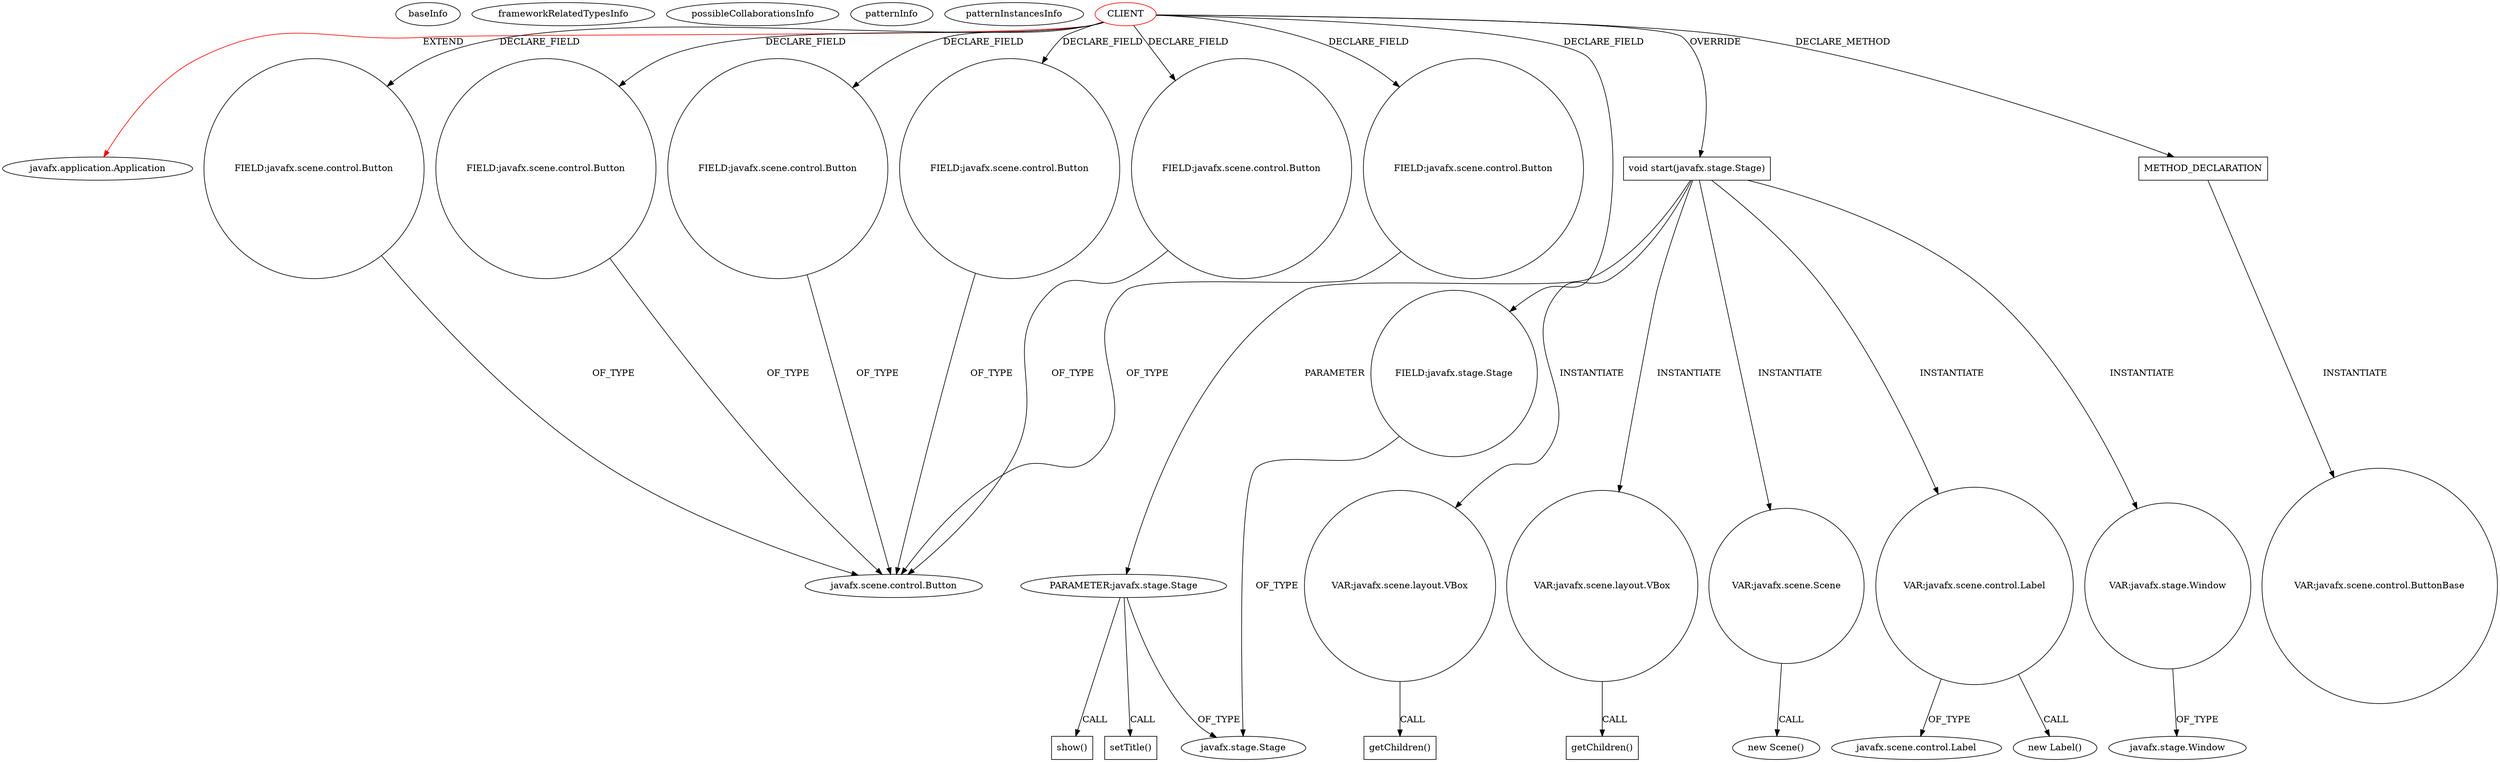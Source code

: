 digraph {
baseInfo[graphId=127,category="pattern",isAnonymous=false,possibleRelation=false]
frameworkRelatedTypesInfo[0="javafx.application.Application"]
possibleCollaborationsInfo[]
patternInfo[frequency=2.0,patternRootClient=0]
patternInstancesInfo[0="tgregerson-lc3~/tgregerson-lc3/lc3-master/LC3Sim/src/lc3sim/ui/UIFXMain.java~UIFXMain~4520",1="mathiasj33-VocLearn~/mathiasj33-VocLearn/VocLearn-master/src/net/softwarepage/voclearn/code/Gui.java~Gui~3576"]
1[label="javafx.application.Application",vertexType="FRAMEWORK_CLASS_TYPE",isFrameworkType=false]
0[label="CLIENT",vertexType="ROOT_CLIENT_CLASS_DECLARATION",isFrameworkType=false,color=red]
18[label="FIELD:javafx.scene.control.Button",vertexType="FIELD_DECLARATION",isFrameworkType=false,shape=circle]
4[label="FIELD:javafx.scene.control.Button",vertexType="FIELD_DECLARATION",isFrameworkType=false,shape=circle]
32[label="FIELD:javafx.scene.control.Button",vertexType="FIELD_DECLARATION",isFrameworkType=false,shape=circle]
34[label="FIELD:javafx.scene.control.Button",vertexType="FIELD_DECLARATION",isFrameworkType=false,shape=circle]
14[label="FIELD:javafx.scene.control.Button",vertexType="FIELD_DECLARATION",isFrameworkType=false,shape=circle]
2[label="FIELD:javafx.scene.control.Button",vertexType="FIELD_DECLARATION",isFrameworkType=false,shape=circle]
38[label="void start(javafx.stage.Stage)",vertexType="OVERRIDING_METHOD_DECLARATION",isFrameworkType=false,shape=box]
39[label="PARAMETER:javafx.stage.Stage",vertexType="PARAMETER_DECLARATION",isFrameworkType=false]
230[label="show()",vertexType="INSIDE_CALL",isFrameworkType=false,shape=box]
129[label="VAR:javafx.scene.layout.VBox",vertexType="VARIABLE_EXPRESION",isFrameworkType=false,shape=circle]
151[label="getChildren()",vertexType="INSIDE_CALL",isFrameworkType=false,shape=box]
160[label="VAR:javafx.scene.layout.VBox",vertexType="VARIABLE_EXPRESION",isFrameworkType=false,shape=circle]
182[label="getChildren()",vertexType="INSIDE_CALL",isFrameworkType=false,shape=box]
26[label="FIELD:javafx.stage.Stage",vertexType="FIELD_DECLARATION",isFrameworkType=false,shape=circle]
3[label="javafx.scene.control.Button",vertexType="FRAMEWORK_CLASS_TYPE",isFrameworkType=false]
48[label="setTitle()",vertexType="INSIDE_CALL",isFrameworkType=false,shape=box]
27[label="javafx.stage.Stage",vertexType="FRAMEWORK_CLASS_TYPE",isFrameworkType=false]
42[label="VAR:javafx.scene.Scene",vertexType="VARIABLE_EXPRESION",isFrameworkType=false,shape=circle]
41[label="new Scene()",vertexType="CONSTRUCTOR_CALL",isFrameworkType=false]
163[label="VAR:javafx.scene.control.Label",vertexType="VARIABLE_EXPRESION",isFrameworkType=false,shape=circle]
87[label="javafx.scene.control.Label",vertexType="FRAMEWORK_CLASS_TYPE",isFrameworkType=false]
162[label="new Label()",vertexType="CONSTRUCTOR_CALL",isFrameworkType=false]
49[label="VAR:javafx.stage.Window",vertexType="VARIABLE_EXPRESION",isFrameworkType=false,shape=circle]
51[label="javafx.stage.Window",vertexType="FRAMEWORK_CLASS_TYPE",isFrameworkType=false]
406[label="METHOD_DECLARATION",vertexType="CLIENT_METHOD_DECLARATION",isFrameworkType=false,shape=box]
579[label="VAR:javafx.scene.control.ButtonBase",vertexType="VARIABLE_EXPRESION",isFrameworkType=false,shape=circle]
39->230[label="CALL"]
38->129[label="INSTANTIATE"]
0->14[label="DECLARE_FIELD"]
0->32[label="DECLARE_FIELD"]
0->4[label="DECLARE_FIELD"]
0->18[label="DECLARE_FIELD"]
4->3[label="OF_TYPE"]
39->48[label="CALL"]
18->3[label="OF_TYPE"]
49->51[label="OF_TYPE"]
14->3[label="OF_TYPE"]
0->34[label="DECLARE_FIELD"]
0->38[label="OVERRIDE"]
0->406[label="DECLARE_METHOD"]
38->39[label="PARAMETER"]
38->49[label="INSTANTIATE"]
129->151[label="CALL"]
32->3[label="OF_TYPE"]
160->182[label="CALL"]
38->42[label="INSTANTIATE"]
0->2[label="DECLARE_FIELD"]
2->3[label="OF_TYPE"]
0->26[label="DECLARE_FIELD"]
38->163[label="INSTANTIATE"]
38->160[label="INSTANTIATE"]
406->579[label="INSTANTIATE"]
26->27[label="OF_TYPE"]
163->87[label="OF_TYPE"]
34->3[label="OF_TYPE"]
0->1[label="EXTEND",color=red]
39->27[label="OF_TYPE"]
163->162[label="CALL"]
42->41[label="CALL"]
}
